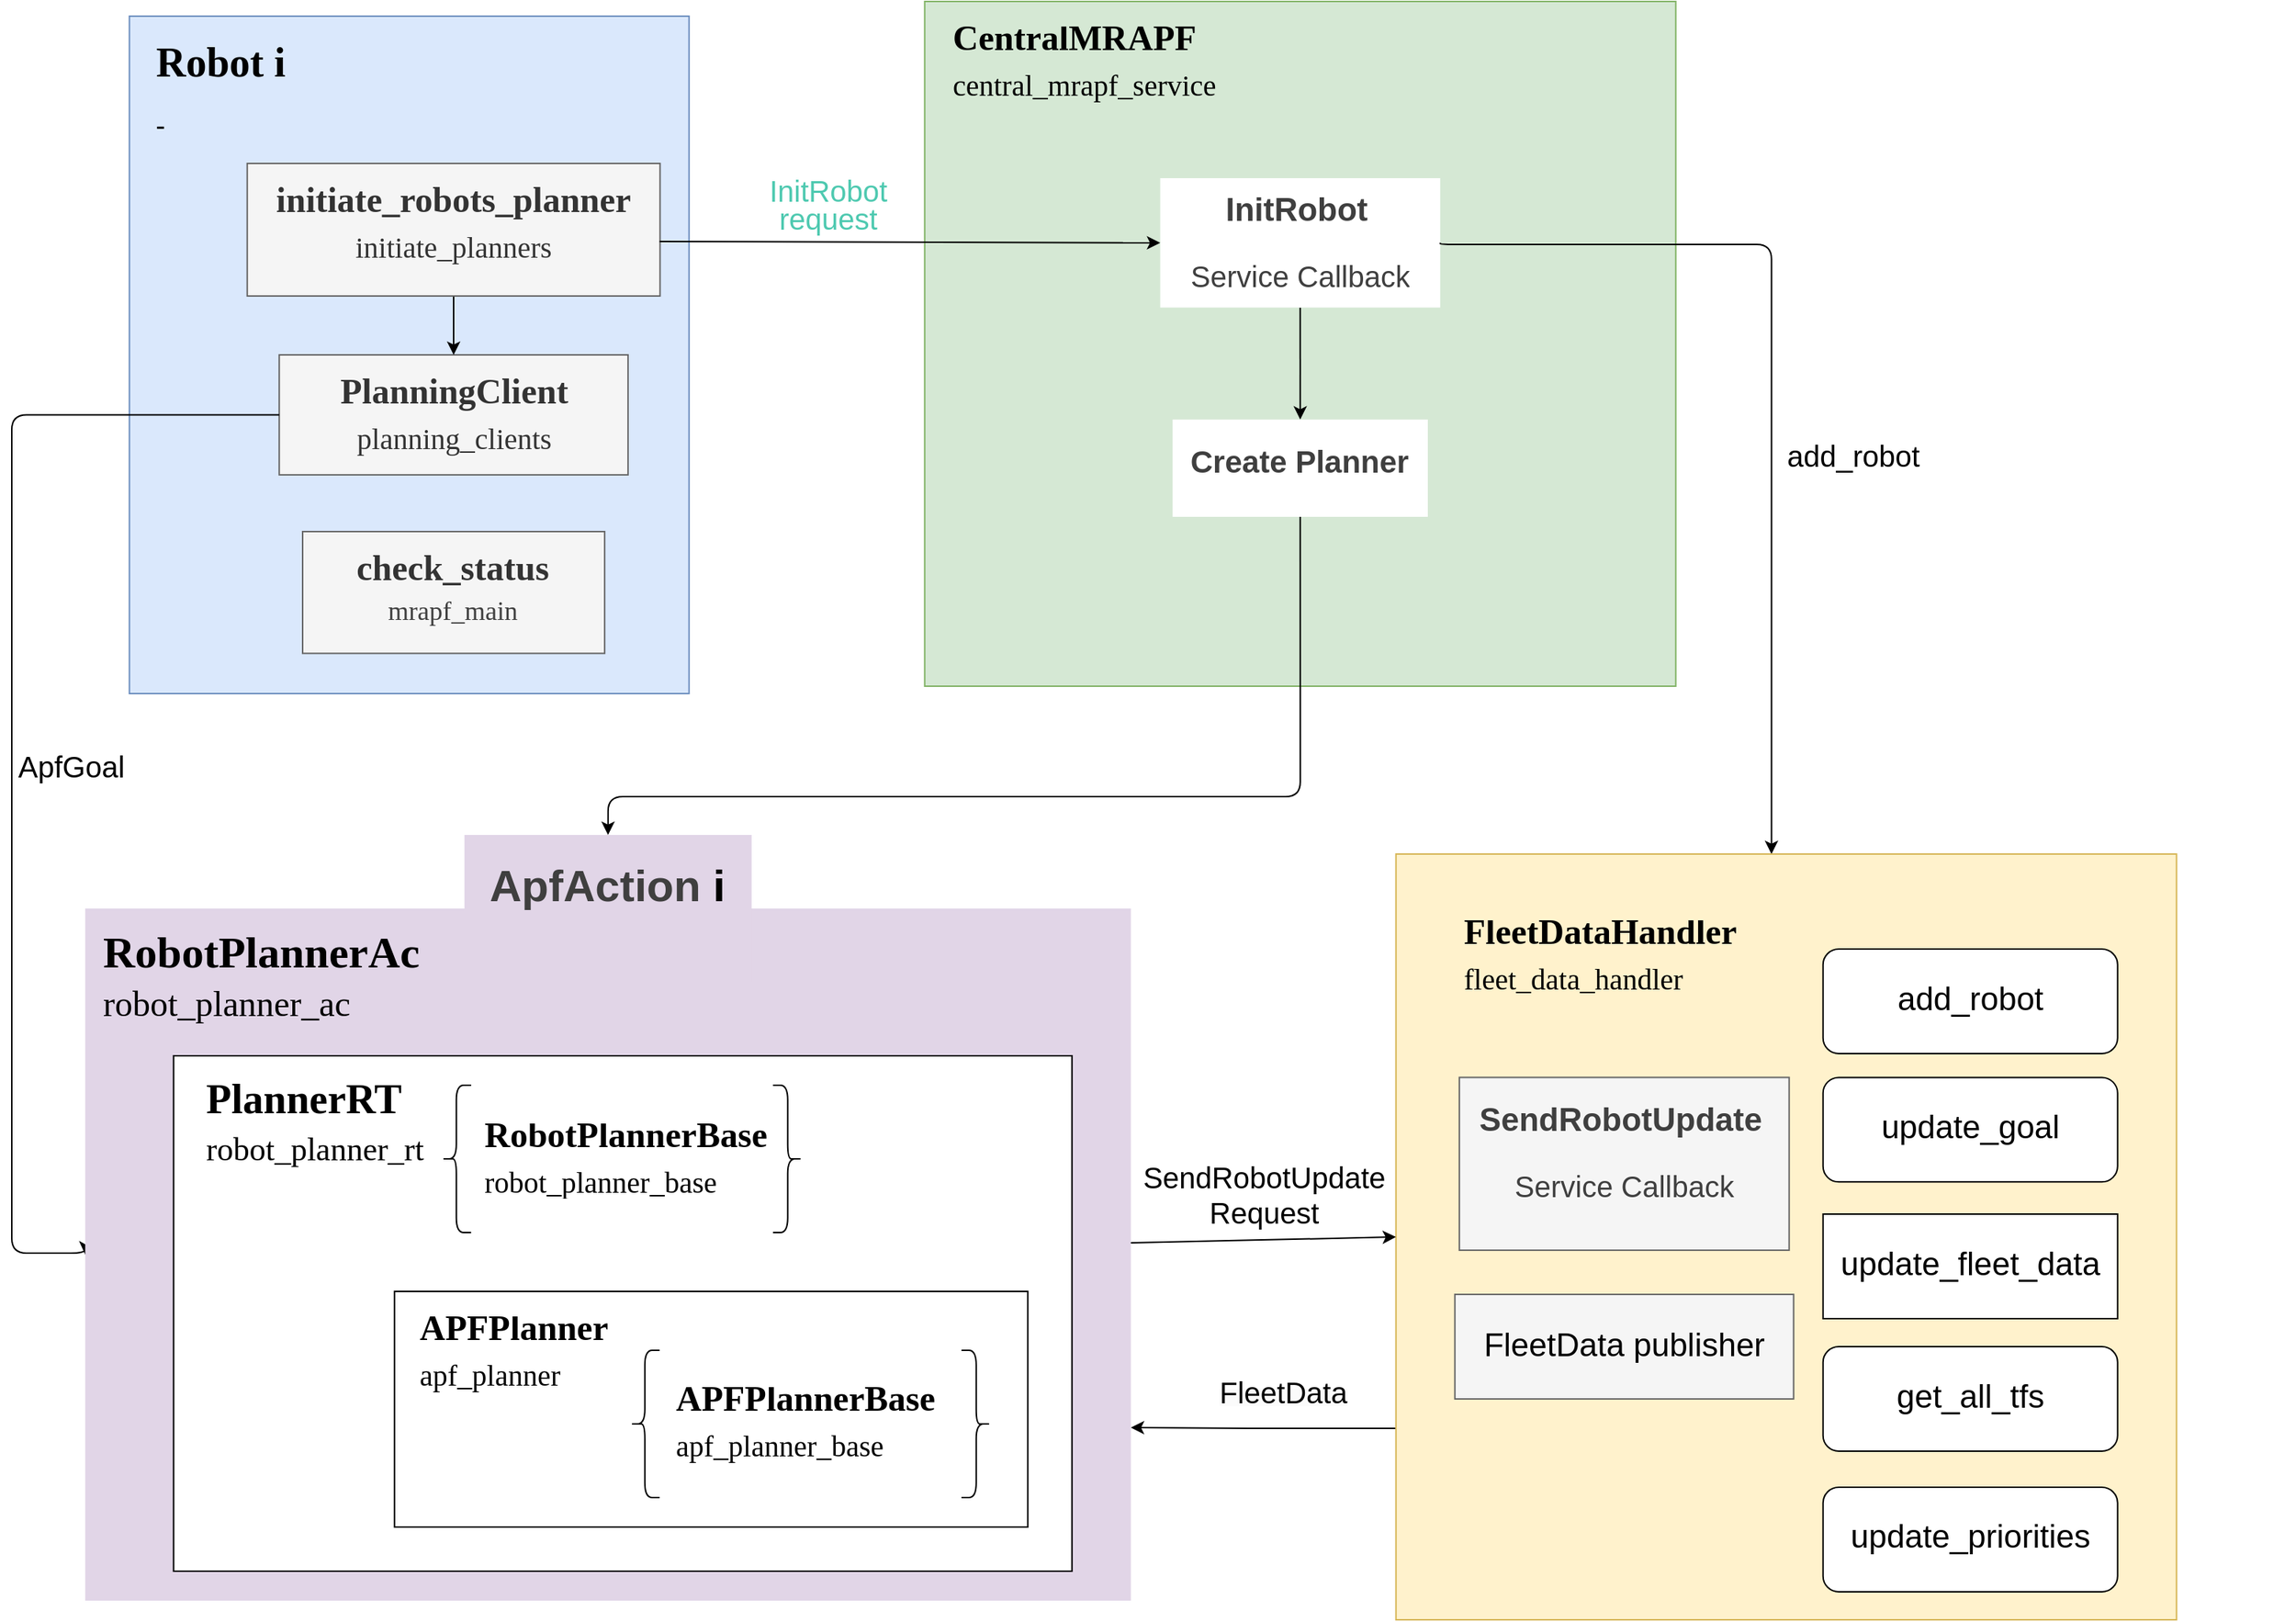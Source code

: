 <mxfile>
    <diagram id="tBTc2pRNashW2j2_w60E" name="Page-2">
        <mxGraphModel dx="2404" dy="924" grid="1" gridSize="10" guides="1" tooltips="1" connect="1" arrows="1" fold="1" page="1" pageScale="1" pageWidth="850" pageHeight="1100" background="#FFFFFF" math="0" shadow="0">
            <root>
                <mxCell id="0"/>
                <mxCell id="1" parent="0"/>
                <mxCell id="e11bCil-msyxZNIZYgT6-1" value="" style="group" parent="1" vertex="1" connectable="0">
                    <mxGeometry x="-680.14" y="10" width="490" height="520" as="geometry"/>
                </mxCell>
                <mxCell id="e11bCil-msyxZNIZYgT6-2" value="" style="rounded=0;whiteSpace=wrap;html=1;fillColor=#dae8fc;strokeColor=#6c8ebf;" parent="e11bCil-msyxZNIZYgT6-1" vertex="1">
                    <mxGeometry width="380" height="460" as="geometry"/>
                </mxCell>
                <mxCell id="e11bCil-msyxZNIZYgT6-3" value="&lt;h1 style=&quot;margin-top: 0px; line-height: 70%;&quot;&gt;&lt;font style=&quot;font-size: 28px;&quot;&gt;Robot i&lt;/font&gt;&lt;/h1&gt;&lt;p style=&quot;line-height: 70%;&quot;&gt;-&lt;/p&gt;" style="text;html=1;whiteSpace=wrap;overflow=hidden;rounded=0;fontFamily=Georgia;fontStyle=1;fontSize=18;" parent="e11bCil-msyxZNIZYgT6-1" vertex="1">
                    <mxGeometry x="16.333" y="10" width="163.333" height="70" as="geometry"/>
                </mxCell>
                <mxCell id="e11bCil-msyxZNIZYgT6-4" value="&lt;h1 style=&quot;margin-top: 0px; line-height: 70%; padding-right: 0px; padding-top: 10px; padding-left: 0px;&quot;&gt;&lt;font face=&quot;Georgia&quot;&gt;PlanningClient&lt;/font&gt;&lt;/h1&gt;&lt;p style=&quot;line-height: 70%; padding-left: 0px;&quot;&gt;&lt;font style=&quot;line-height: 70%; font-size: 20px;&quot; face=&quot;Georgia&quot;&gt;planning_clients&lt;/font&gt;&lt;/p&gt;" style="text;html=1;whiteSpace=wrap;overflow=hidden;rounded=0;fillColor=#f5f5f5;fontColor=#333333;strokeColor=#666666;align=center;" parent="e11bCil-msyxZNIZYgT6-1" vertex="1">
                    <mxGeometry x="101.757" y="230.0" width="236.833" height="81.45" as="geometry"/>
                </mxCell>
                <mxCell id="e11bCil-msyxZNIZYgT6-5" style="edgeStyle=none;html=1;" parent="e11bCil-msyxZNIZYgT6-1" source="e11bCil-msyxZNIZYgT6-6" target="e11bCil-msyxZNIZYgT6-4" edge="1">
                    <mxGeometry relative="1" as="geometry"/>
                </mxCell>
                <mxCell id="e11bCil-msyxZNIZYgT6-6" value="&lt;h1 style=&quot;margin-top: 0px; line-height: 70%; padding-right: 0px; padding-top: 10px; padding-left: 0px;&quot;&gt;&lt;font face=&quot;Georgia&quot;&gt;initiate_robots_planner&lt;/font&gt;&lt;/h1&gt;&lt;p style=&quot;line-height: 70%; padding-left: 0px;&quot;&gt;&lt;font face=&quot;Georgia&quot; style=&quot;line-height: 70%; font-size: 20px;&quot;&gt;initiate_planners&lt;/font&gt;&lt;/p&gt;" style="text;html=1;whiteSpace=wrap;overflow=hidden;rounded=0;fillColor=#f5f5f5;fontColor=#333333;strokeColor=#666666;fontFamily=Helvetica;fontSize=12;align=center;" parent="e11bCil-msyxZNIZYgT6-1" vertex="1">
                    <mxGeometry x="80.0" y="100" width="280.33" height="90" as="geometry"/>
                </mxCell>
                <mxCell id="e11bCil-msyxZNIZYgT6-7" value="&lt;h1 style=&quot;margin-top: 0px; line-height: 70%; padding-right: 0px; padding-top: 10px; padding-left: 0px;&quot;&gt;&lt;font face=&quot;Georgia&quot;&gt;check_status&lt;/font&gt;&lt;/h1&gt;&lt;p style=&quot;line-height: 70%; padding-right: 0px; padding-top: 0px; padding-left: 0px;&quot;&gt;&lt;span style=&quot;color: rgb(63, 63, 63); font-family: Georgia; font-size: 18px;&quot;&gt;mrapf_main&lt;/span&gt;&lt;/p&gt;" style="text;html=1;whiteSpace=wrap;overflow=hidden;rounded=0;fillColor=#f5f5f5;fontColor=#333333;strokeColor=#666666;align=center;" parent="e11bCil-msyxZNIZYgT6-1" vertex="1">
                    <mxGeometry x="117.633" y="350" width="205.073" height="82.71" as="geometry"/>
                </mxCell>
                <mxCell id="e11bCil-msyxZNIZYgT6-8" style="edgeStyle=orthogonalEdgeStyle;html=1;exitX=0;exitY=0.5;exitDx=0;exitDy=0;entryX=0;entryY=0.5;entryDx=0;entryDy=0;" parent="1" source="e11bCil-msyxZNIZYgT6-4" target="e11bCil-msyxZNIZYgT6-13" edge="1">
                    <mxGeometry relative="1" as="geometry">
                        <mxPoint x="-598.493" y="280.725" as="sourcePoint"/>
                        <mxPoint x="-730.25" y="935" as="targetPoint"/>
                        <Array as="points">
                            <mxPoint x="-760" y="281"/>
                            <mxPoint x="-760" y="850"/>
                        </Array>
                    </mxGeometry>
                </mxCell>
                <mxCell id="e11bCil-msyxZNIZYgT6-9" value="&lt;div style=&quot;line-height: 16px; white-space-collapse: preserve;&quot;&gt;&lt;font face=&quot;Helvetica&quot; style=&quot;font-size: 20px;&quot;&gt;ApfGoal&lt;/font&gt;&lt;/div&gt;" style="edgeLabel;html=1;align=center;verticalAlign=middle;resizable=0;points=[];" parent="e11bCil-msyxZNIZYgT6-8" vertex="1" connectable="0">
                    <mxGeometry x="-0.147" y="-3" relative="1" as="geometry">
                        <mxPoint x="43" y="80" as="offset"/>
                    </mxGeometry>
                </mxCell>
                <mxCell id="e11bCil-msyxZNIZYgT6-10" style="edgeStyle=orthogonalEdgeStyle;html=1;entryX=1;entryY=0.75;entryDx=0;entryDy=0;exitX=0;exitY=0.75;exitDx=0;exitDy=0;" parent="1" source="e11bCil-msyxZNIZYgT6-40" target="e11bCil-msyxZNIZYgT6-13" edge="1">
                    <mxGeometry relative="1" as="geometry">
                        <mxPoint x="849.86" y="1000" as="sourcePoint"/>
                    </mxGeometry>
                </mxCell>
                <mxCell id="e11bCil-msyxZNIZYgT6-11" value="&lt;span style=&quot;color: rgb(0, 0, 0); white-space-collapse: preserve; background-color: rgb(251, 251, 251);&quot;&gt;&lt;font style=&quot;font-size: 20px;&quot;&gt;FleetData&lt;/font&gt;&lt;/span&gt;" style="edgeLabel;html=1;align=center;verticalAlign=middle;resizable=0;points=[];container=0;" parent="e11bCil-msyxZNIZYgT6-10" vertex="1" connectable="0">
                    <mxGeometry x="-0.3" y="-5" relative="1" as="geometry">
                        <mxPoint x="-14" y="-20" as="offset"/>
                    </mxGeometry>
                </mxCell>
                <mxCell id="e11bCil-msyxZNIZYgT6-12" value="" style="group" parent="1" vertex="1" connectable="0">
                    <mxGeometry x="-710.14" y="566" width="710" height="520" as="geometry"/>
                </mxCell>
                <mxCell id="e11bCil-msyxZNIZYgT6-13" value="" style="rounded=0;whiteSpace=wrap;html=1;fillColor=#e1d5e7;strokeColor=none;container=0;" parent="e11bCil-msyxZNIZYgT6-12" vertex="1">
                    <mxGeometry y="50" width="710" height="470" as="geometry"/>
                </mxCell>
                <mxCell id="e11bCil-msyxZNIZYgT6-14" value="&lt;h1 style=&quot;margin-top: 0px; line-height: 70%; padding-top: 5px;&quot;&gt;&lt;font style=&quot;font-size: 30px;&quot;&gt;RobotPlannerAc&lt;/font&gt;&lt;/h1&gt;&lt;p style=&quot;line-height: 70%;&quot;&gt;&lt;font style=&quot;line-height: 70%; font-size: 24px;&quot;&gt;robot_planner_ac&lt;/font&gt;&lt;/p&gt;" style="text;html=1;whiteSpace=wrap;overflow=hidden;rounded=0;fontFamily=Georgia;container=0;" parent="e11bCil-msyxZNIZYgT6-12" vertex="1">
                    <mxGeometry x="10" y="60" width="230" height="70" as="geometry"/>
                </mxCell>
                <mxCell id="e11bCil-msyxZNIZYgT6-15" value="" style="rounded=0;whiteSpace=wrap;html=1;fillColor=default;gradientColor=none;fillStyle=auto;container=0;" parent="e11bCil-msyxZNIZYgT6-12" vertex="1">
                    <mxGeometry x="60" y="150" width="610" height="350" as="geometry"/>
                </mxCell>
                <mxCell id="e11bCil-msyxZNIZYgT6-16" value="&lt;h1 style=&quot;margin-top: 0px; line-height: 70%; padding-top: 5px;&quot;&gt;&lt;font style=&quot;font-size: 28px;&quot; face=&quot;Georgia&quot;&gt;PlannerRT&lt;/font&gt;&lt;/h1&gt;&lt;p style=&quot;line-height: 70%;&quot;&gt;&lt;font face=&quot;Georgia&quot; style=&quot;line-height: 70%; font-size: 22px;&quot;&gt;robot_planner_rt&lt;/font&gt;&lt;/p&gt;" style="text;html=1;whiteSpace=wrap;overflow=hidden;rounded=0;container=0;" parent="e11bCil-msyxZNIZYgT6-12" vertex="1">
                    <mxGeometry x="80" y="160" width="160" height="80" as="geometry"/>
                </mxCell>
                <mxCell id="e11bCil-msyxZNIZYgT6-17" value="&lt;h1 style=&quot;margin-top: 0px; line-height: 70%; padding-top: 20px;&quot;&gt;&lt;span style=&quot;color: rgb(63, 63, 63); font-family: Helvetica; white-space: pre; background-color: transparent;&quot;&gt;&lt;font style=&quot;font-size: 30px;&quot;&gt;ApfAction&lt;/font&gt;&lt;/span&gt;&lt;font face=&quot;Helvetica&quot; style=&quot;font-size: 30px;&quot;&gt;&amp;nbsp;&lt;/font&gt;&lt;font face=&quot;Helvetica&quot; style=&quot;font-size: 30px;&quot;&gt;i&lt;/font&gt;&lt;/h1&gt;&lt;div&gt;&lt;font face=&quot;Helvetica&quot; style=&quot;font-size: 25px;&quot;&gt;&lt;div style=&quot;line-height: 16px; white-space: pre;&quot;&gt;&lt;br&gt;&lt;/div&gt;&lt;/font&gt;&lt;/div&gt;" style="text;html=1;whiteSpace=wrap;overflow=hidden;rounded=0;fontFamily=Georgia;align=center;fillColor=#e1d5e7;strokeColor=none;container=0;" parent="e11bCil-msyxZNIZYgT6-12" vertex="1">
                    <mxGeometry x="257.5" width="195" height="100" as="geometry"/>
                </mxCell>
                <mxCell id="e11bCil-msyxZNIZYgT6-18" value="" style="group" parent="e11bCil-msyxZNIZYgT6-12" vertex="1" connectable="0">
                    <mxGeometry x="242" y="170" width="245" height="100" as="geometry"/>
                </mxCell>
                <mxCell id="e11bCil-msyxZNIZYgT6-19" value="" style="shape=curlyBracket;whiteSpace=wrap;html=1;rounded=1;labelPosition=left;verticalLabelPosition=middle;align=right;verticalAlign=middle;container=0;" parent="e11bCil-msyxZNIZYgT6-18" vertex="1">
                    <mxGeometry width="20" height="100" as="geometry"/>
                </mxCell>
                <mxCell id="e11bCil-msyxZNIZYgT6-20" value="" style="shape=curlyBracket;whiteSpace=wrap;html=1;rounded=1;labelPosition=left;verticalLabelPosition=middle;align=right;verticalAlign=middle;rotation=-180;container=0;" parent="e11bCil-msyxZNIZYgT6-18" vertex="1">
                    <mxGeometry x="225" width="20" height="100" as="geometry"/>
                </mxCell>
                <mxCell id="e11bCil-msyxZNIZYgT6-21" value="&lt;h1 style=&quot;margin-top: 0px; line-height: 70%;&quot;&gt;&lt;font face=&quot;Georgia&quot;&gt;RobotPlannerBase&lt;/font&gt;&lt;/h1&gt;&lt;p style=&quot;line-height: 70%;&quot;&gt;&lt;font face=&quot;Georgia&quot; style=&quot;line-height: 70%; font-size: 20px;&quot;&gt;robot_planner_base&lt;/font&gt;&lt;/p&gt;" style="text;html=1;whiteSpace=wrap;overflow=hidden;rounded=0;container=0;" parent="e11bCil-msyxZNIZYgT6-18" vertex="1">
                    <mxGeometry x="26.757" y="19" width="195.293" height="55.0" as="geometry"/>
                </mxCell>
                <mxCell id="e11bCil-msyxZNIZYgT6-22" value="" style="group" parent="e11bCil-msyxZNIZYgT6-12" vertex="1" connectable="0">
                    <mxGeometry x="210" y="310" width="430" height="160" as="geometry"/>
                </mxCell>
                <mxCell id="e11bCil-msyxZNIZYgT6-23" value="" style="rounded=0;whiteSpace=wrap;html=1;container=0;" parent="e11bCil-msyxZNIZYgT6-22" vertex="1">
                    <mxGeometry width="430" height="160" as="geometry"/>
                </mxCell>
                <mxCell id="e11bCil-msyxZNIZYgT6-24" value="&lt;h1 style=&quot;margin-top: 0px; line-height: 70%;&quot;&gt;&lt;font face=&quot;Georgia&quot;&gt;APFPlanner&lt;/font&gt;&lt;/h1&gt;&lt;p style=&quot;line-height: 70%;&quot;&gt;&lt;font face=&quot;Georgia&quot; style=&quot;line-height: 70%; font-size: 20px;&quot;&gt;apf_planner&lt;/font&gt;&lt;/p&gt;" style="text;html=1;whiteSpace=wrap;overflow=hidden;rounded=0;container=0;" parent="e11bCil-msyxZNIZYgT6-22" vertex="1">
                    <mxGeometry x="15.52" y="10" width="139.48" height="98.82" as="geometry"/>
                </mxCell>
                <mxCell id="e11bCil-msyxZNIZYgT6-25" value="" style="shape=curlyBracket;whiteSpace=wrap;html=1;rounded=1;labelPosition=left;verticalLabelPosition=middle;align=right;verticalAlign=middle;rotation=-180;container=0;" parent="e11bCil-msyxZNIZYgT6-22" vertex="1">
                    <mxGeometry x="385" y="40" width="20" height="100" as="geometry"/>
                </mxCell>
                <mxCell id="e11bCil-msyxZNIZYgT6-26" value="" style="shape=curlyBracket;whiteSpace=wrap;html=1;rounded=1;labelPosition=left;verticalLabelPosition=middle;align=right;verticalAlign=middle;container=0;" parent="e11bCil-msyxZNIZYgT6-22" vertex="1">
                    <mxGeometry x="160" y="40" width="20" height="100" as="geometry"/>
                </mxCell>
                <mxCell id="e11bCil-msyxZNIZYgT6-27" value="&lt;h1 style=&quot;margin-top: 0px; line-height: 70%;&quot;&gt;&lt;font face=&quot;Georgia&quot;&gt;APFPlannerBase&lt;/font&gt;&lt;/h1&gt;&lt;p style=&quot;line-height: 70%;&quot;&gt;&lt;font face=&quot;Georgia&quot; style=&quot;line-height: 70%; font-size: 20px;&quot;&gt;apf_planner_base&lt;/font&gt;&lt;/p&gt;" style="text;html=1;whiteSpace=wrap;overflow=hidden;rounded=0;container=0;" parent="e11bCil-msyxZNIZYgT6-22" vertex="1">
                    <mxGeometry x="188.68" y="58.29" width="191.32" height="64.99" as="geometry"/>
                </mxCell>
                <mxCell id="e11bCil-msyxZNIZYgT6-28" value="" style="group;verticalAlign=middle;" parent="1" vertex="1" connectable="0">
                    <mxGeometry x="-140.14" width="510" height="465" as="geometry"/>
                </mxCell>
                <mxCell id="e11bCil-msyxZNIZYgT6-29" value="" style="group;fillColor=#d5e8d4;strokeColor=#82b366;container=0;" parent="e11bCil-msyxZNIZYgT6-28" vertex="1" connectable="0">
                    <mxGeometry width="510" height="465" as="geometry"/>
                </mxCell>
                <mxCell id="e11bCil-msyxZNIZYgT6-30" value="&lt;h1 style=&quot;margin-top: 0px; line-height: 70%;&quot;&gt;&lt;font face=&quot;Georgia&quot;&gt;CentralMRAPF&lt;/font&gt;&lt;/h1&gt;&lt;p style=&quot;line-height: 70%;&quot;&gt;&lt;font face=&quot;Georgia&quot; style=&quot;line-height: 70%; font-size: 20px;&quot;&gt;central_mrapf_service&lt;/font&gt;&lt;/p&gt;" style="text;html=1;whiteSpace=wrap;overflow=hidden;rounded=0;" parent="e11bCil-msyxZNIZYgT6-28" vertex="1">
                    <mxGeometry x="17.588" y="9.995" width="196.36" height="119.477" as="geometry"/>
                </mxCell>
                <mxCell id="e11bCil-msyxZNIZYgT6-31" style="edgeStyle=none;html=1;exitX=0.5;exitY=1;exitDx=0;exitDy=0;entryX=0.5;entryY=0;entryDx=0;entryDy=0;" parent="e11bCil-msyxZNIZYgT6-28" source="e11bCil-msyxZNIZYgT6-32" target="e11bCil-msyxZNIZYgT6-33" edge="1">
                    <mxGeometry relative="1" as="geometry">
                        <mxPoint x="256.218" y="210.003" as="sourcePoint"/>
                        <mxPoint x="298.966" y="240" as="targetPoint"/>
                    </mxGeometry>
                </mxCell>
                <mxCell id="e11bCil-msyxZNIZYgT6-32" value="&lt;h1 style=&quot;margin-top: 0px;&quot;&gt;&lt;span style=&quot;color: rgb(63, 63, 63); font-weight: normal;&quot;&gt;&lt;b style=&quot;background-color: transparent; scrollbar-color: rgb(226, 226, 226) rgb(251, 251, 251); white-space: pre; color: rgb(63, 63, 63);&quot;&gt;&lt;font style=&quot;font-size: 22px;&quot;&gt;InitRobot&lt;/font&gt;&lt;span style=&quot;font-size: 18px;&quot;&gt; &lt;/span&gt;&lt;/b&gt;&lt;/span&gt;&lt;/h1&gt;&lt;h1 style=&quot;color: rgb(63, 63, 63); scrollbar-color: rgb(226, 226, 226) rgb(251, 251, 251); margin-top: 0px; margin-bottom: 10px;&quot;&gt;&lt;span style=&quot;scrollbar-color: rgb(226, 226, 226) rgb(251, 251, 251); font-weight: normal; color: rgb(63, 63, 63);&quot;&gt;&lt;font style=&quot;font-size: 20px;&quot;&gt;Service Callback&lt;/font&gt;&lt;/span&gt;&lt;/h1&gt;" style="text;html=1;whiteSpace=wrap;overflow=hidden;rounded=0;align=center;fillColor=default;" parent="e11bCil-msyxZNIZYgT6-28" vertex="1">
                    <mxGeometry x="159.947" y="120.003" width="190.098" height="87.83" as="geometry"/>
                </mxCell>
                <mxCell id="e11bCil-msyxZNIZYgT6-33" value="&lt;h1 style=&quot;margin-top: 0px;&quot;&gt;&lt;b style=&quot;background-color: transparent; scrollbar-color: rgb(226, 226, 226) rgb(251, 251, 251); white-space: pre; color: rgb(63, 63, 63);&quot;&gt;&lt;font style=&quot;font-size: 21px;&quot;&gt;Create Planner&lt;/font&gt;&lt;/b&gt;&lt;/h1&gt;" style="text;html=1;whiteSpace=wrap;overflow=hidden;rounded=0;align=center;container=0;fillColor=default;verticalAlign=middle;spacing=0;spacingTop=6;" parent="e11bCil-msyxZNIZYgT6-28" vertex="1">
                    <mxGeometry x="168.353" y="283.91" width="173.303" height="66.09" as="geometry"/>
                </mxCell>
                <mxCell id="e11bCil-msyxZNIZYgT6-34" style="edgeStyle=none;html=1;entryX=0;entryY=0.5;entryDx=0;entryDy=0;" parent="1" target="e11bCil-msyxZNIZYgT6-32" edge="1">
                    <mxGeometry relative="1" as="geometry">
                        <mxPoint x="-320.14" y="163" as="sourcePoint"/>
                        <mxPoint x="-33.439" y="165.003" as="targetPoint"/>
                    </mxGeometry>
                </mxCell>
                <mxCell id="e11bCil-msyxZNIZYgT6-35" value="&lt;div style=&quot;color: rgb(204, 204, 204); line-height: 16px; white-space-collapse: preserve;&quot;&gt;&lt;span style=&quot;color: rgb(78, 201, 176);&quot;&gt;&lt;font face=&quot;Helvetica&quot; style=&quot;font-size: 20px;&quot;&gt;InitRobot&lt;/font&gt;&lt;/span&gt;&lt;/div&gt;&lt;div style=&quot;color: rgb(204, 204, 204); line-height: 16px; white-space-collapse: preserve;&quot;&gt;&lt;span style=&quot;color: rgb(78, 201, 176);&quot;&gt;&lt;font face=&quot;Helvetica&quot; style=&quot;font-size: 20px;&quot;&gt;request&lt;/font&gt;&lt;/span&gt;&lt;/div&gt;" style="edgeLabel;html=1;align=center;verticalAlign=middle;resizable=0;points=[];labelBackgroundColor=none;" parent="e11bCil-msyxZNIZYgT6-34" vertex="1" connectable="0">
                    <mxGeometry x="-0.333" y="3" relative="1" as="geometry">
                        <mxPoint y="-22" as="offset"/>
                    </mxGeometry>
                </mxCell>
                <mxCell id="e11bCil-msyxZNIZYgT6-36" style="edgeStyle=orthogonalEdgeStyle;html=1;exitX=0.5;exitY=1;exitDx=0;exitDy=0;entryX=0.5;entryY=0;entryDx=0;entryDy=0;" parent="1" source="e11bCil-msyxZNIZYgT6-33" target="e11bCil-msyxZNIZYgT6-17" edge="1">
                    <mxGeometry relative="1" as="geometry">
                        <mxPoint x="151.25" y="362.6" as="sourcePoint"/>
                        <mxPoint x="-340" y="590" as="targetPoint"/>
                        <Array as="points">
                            <mxPoint x="115" y="540"/>
                            <mxPoint x="-355" y="540"/>
                        </Array>
                    </mxGeometry>
                </mxCell>
                <mxCell id="e11bCil-msyxZNIZYgT6-37" style="edgeStyle=orthogonalEdgeStyle;html=1;exitX=1;exitY=0.5;exitDx=0;exitDy=0;" parent="1" source="e11bCil-msyxZNIZYgT6-32" target="e11bCil-msyxZNIZYgT6-40" edge="1">
                    <mxGeometry relative="1" as="geometry">
                        <mxPoint x="255.931" y="165.003" as="sourcePoint"/>
                        <Array as="points">
                            <mxPoint x="434.86" y="165"/>
                        </Array>
                    </mxGeometry>
                </mxCell>
                <mxCell id="e11bCil-msyxZNIZYgT6-38" value="&lt;font style=&quot;font-size: 20px;&quot;&gt;add_robot&lt;/font&gt;" style="edgeLabel;html=1;align=center;verticalAlign=middle;resizable=0;points=[];labelBackgroundColor=none;" parent="e11bCil-msyxZNIZYgT6-37" vertex="1" connectable="0">
                    <mxGeometry x="0.259" y="4" relative="1" as="geometry">
                        <mxPoint x="51" y="-34" as="offset"/>
                    </mxGeometry>
                </mxCell>
                <mxCell id="e11bCil-msyxZNIZYgT6-39" value="" style="group" parent="1" vertex="1" connectable="0">
                    <mxGeometry x="179.86" y="579" width="610" height="520" as="geometry"/>
                </mxCell>
                <mxCell id="e11bCil-msyxZNIZYgT6-40" value="" style="rounded=0;whiteSpace=wrap;html=1;fillColor=#fff2cc;strokeColor=#d6b656;" parent="e11bCil-msyxZNIZYgT6-39" vertex="1">
                    <mxGeometry width="530" height="520" as="geometry"/>
                </mxCell>
                <mxCell id="e11bCil-msyxZNIZYgT6-41" value="&lt;h1 style=&quot;margin-top: 0px; line-height: 70%;&quot;&gt;&lt;font face=&quot;Georgia&quot;&gt;FleetDataHandler&lt;/font&gt;&lt;/h1&gt;&lt;p style=&quot;line-height: 70%;&quot;&gt;&lt;font face=&quot;Georgia&quot; style=&quot;line-height: 70%; font-size: 20px;&quot;&gt;fleet_data_handler&lt;/font&gt;&lt;/p&gt;" style="text;html=1;whiteSpace=wrap;overflow=hidden;rounded=0;" parent="e11bCil-msyxZNIZYgT6-39" vertex="1">
                    <mxGeometry x="43.846" y="38.028" width="303.108" height="83.459" as="geometry"/>
                </mxCell>
                <mxCell id="e11bCil-msyxZNIZYgT6-42" value="&lt;div style=&quot;line-height: 16px; white-space: pre;&quot;&gt;&lt;span&gt;&lt;font face=&quot;Helvetica&quot; style=&quot;color: rgb(0, 0, 0); font-size: 22px;&quot;&gt;add_robot&lt;/font&gt;&lt;/span&gt;&lt;/div&gt;" style="rounded=1;whiteSpace=wrap;html=1;" parent="e11bCil-msyxZNIZYgT6-39" vertex="1">
                    <mxGeometry x="290" y="64.5" width="200" height="70.99" as="geometry"/>
                </mxCell>
                <mxCell id="e11bCil-msyxZNIZYgT6-43" value="&lt;div style=&quot;line-height: 16px; white-space: pre;&quot;&gt;&lt;span&gt;&lt;font face=&quot;Helvetica&quot; style=&quot;color: rgb(0, 0, 0); font-size: 22px;&quot;&gt;update_goal&lt;/font&gt;&lt;/span&gt;&lt;/div&gt;" style="rounded=1;whiteSpace=wrap;html=1;" parent="e11bCil-msyxZNIZYgT6-39" vertex="1">
                    <mxGeometry x="290" y="151.69" width="200" height="70.99" as="geometry"/>
                </mxCell>
                <mxCell id="e11bCil-msyxZNIZYgT6-44" value="&lt;div style=&quot;line-height: 16px; white-space: pre;&quot;&gt;&lt;span&gt;&lt;font face=&quot;Helvetica&quot; style=&quot;color: rgb(0, 0, 0); font-size: 22px;&quot;&gt;update_fleet_data&lt;/font&gt;&lt;/span&gt;&lt;/div&gt;" style="rounded=1;whiteSpace=wrap;html=1;arcSize=0;" parent="e11bCil-msyxZNIZYgT6-39" vertex="1">
                    <mxGeometry x="290" y="244.5" width="200" height="70.99" as="geometry"/>
                </mxCell>
                <mxCell id="e11bCil-msyxZNIZYgT6-45" value="&lt;div style=&quot;line-height: 16px; white-space: pre;&quot;&gt;&lt;span&gt;&lt;font face=&quot;Helvetica&quot; style=&quot;color: rgb(0, 0, 0); font-size: 22px;&quot;&gt;get_all_tfs&lt;/font&gt;&lt;/span&gt;&lt;/div&gt;" style="rounded=1;whiteSpace=wrap;html=1;" parent="e11bCil-msyxZNIZYgT6-39" vertex="1">
                    <mxGeometry x="290" y="334.5" width="200" height="70.99" as="geometry"/>
                </mxCell>
                <mxCell id="e11bCil-msyxZNIZYgT6-46" value="&lt;div style=&quot;line-height: 16px; white-space: pre;&quot;&gt;&lt;span&gt;&lt;font face=&quot;Helvetica&quot; style=&quot;color: rgb(0, 0, 0); font-size: 22px;&quot;&gt;update_priorities&lt;/font&gt;&lt;/span&gt;&lt;/div&gt;" style="rounded=1;whiteSpace=wrap;html=1;" parent="e11bCil-msyxZNIZYgT6-39" vertex="1">
                    <mxGeometry x="290" y="430" width="200" height="70.99" as="geometry"/>
                </mxCell>
                <mxCell id="e11bCil-msyxZNIZYgT6-47" value="&lt;div style=&quot;line-height: 16px; white-space: pre;&quot;&gt;&lt;span&gt;&lt;font face=&quot;Helvetica&quot; style=&quot;color: rgb(0, 0, 0); font-size: 22px;&quot;&gt;FleetData publisher&lt;/font&gt;&lt;/span&gt;&lt;/div&gt;" style="rounded=1;whiteSpace=wrap;html=1;arcSize=0;fillColor=#f5f5f5;fontColor=#333333;strokeColor=#666666;" parent="e11bCil-msyxZNIZYgT6-39" vertex="1">
                    <mxGeometry x="40.0" y="299.03" width="230" height="70.99" as="geometry"/>
                </mxCell>
                <mxCell id="e11bCil-msyxZNIZYgT6-48" value="&lt;h1 style=&quot;margin-top: 0px;&quot;&gt;&lt;span style=&quot;color: rgb(63, 63, 63); font-weight: normal;&quot;&gt;&lt;b style=&quot;background-color: transparent; scrollbar-color: rgb(226, 226, 226) rgb(251, 251, 251); white-space: pre; color: rgb(63, 63, 63);&quot;&gt;&lt;font style=&quot;font-size: 22px;&quot;&gt;SendRobotUpdate&lt;/font&gt;&lt;span style=&quot;font-size: 18px;&quot;&gt; &lt;/span&gt;&lt;/b&gt;&lt;/span&gt;&lt;/h1&gt;&lt;h1 style=&quot;color: rgb(63, 63, 63); scrollbar-color: rgb(226, 226, 226) rgb(251, 251, 251); margin-top: 0px;&quot;&gt;&lt;span style=&quot;scrollbar-color: rgb(226, 226, 226) rgb(251, 251, 251); font-weight: normal; color: rgb(63, 63, 63);&quot;&gt;&lt;font style=&quot;font-size: 20px;&quot;&gt;Service Callback&lt;/font&gt;&lt;/span&gt;&lt;/h1&gt;" style="text;html=1;whiteSpace=wrap;overflow=hidden;rounded=0;align=center;fillColor=#f5f5f5;fontColor=#333333;strokeColor=#666666;verticalAlign=middle;" parent="e11bCil-msyxZNIZYgT6-39" vertex="1">
                    <mxGeometry x="43.04" y="151.69" width="223.93" height="117.34" as="geometry"/>
                </mxCell>
                <mxCell id="e11bCil-msyxZNIZYgT6-49" style="edgeStyle=none;html=1;entryX=0;entryY=0.5;entryDx=0;entryDy=0;" parent="1" source="e11bCil-msyxZNIZYgT6-13" target="e11bCil-msyxZNIZYgT6-40" edge="1">
                    <mxGeometry relative="1" as="geometry"/>
                </mxCell>
                <mxCell id="e11bCil-msyxZNIZYgT6-50" value="&lt;font style=&quot;font-size: 20px;&quot;&gt;SendRobotUpdate&lt;/font&gt;&lt;div&gt;&lt;font style=&quot;font-size: 20px;&quot;&gt;Request&lt;/font&gt;&lt;/div&gt;" style="edgeLabel;html=1;align=center;verticalAlign=middle;resizable=0;points=[];labelBackgroundColor=none;" parent="e11bCil-msyxZNIZYgT6-49" vertex="1" connectable="0">
                    <mxGeometry x="-0.007" y="7" relative="1" as="geometry">
                        <mxPoint x="1" y="-24" as="offset"/>
                    </mxGeometry>
                </mxCell>
            </root>
        </mxGraphModel>
    </diagram>
</mxfile>